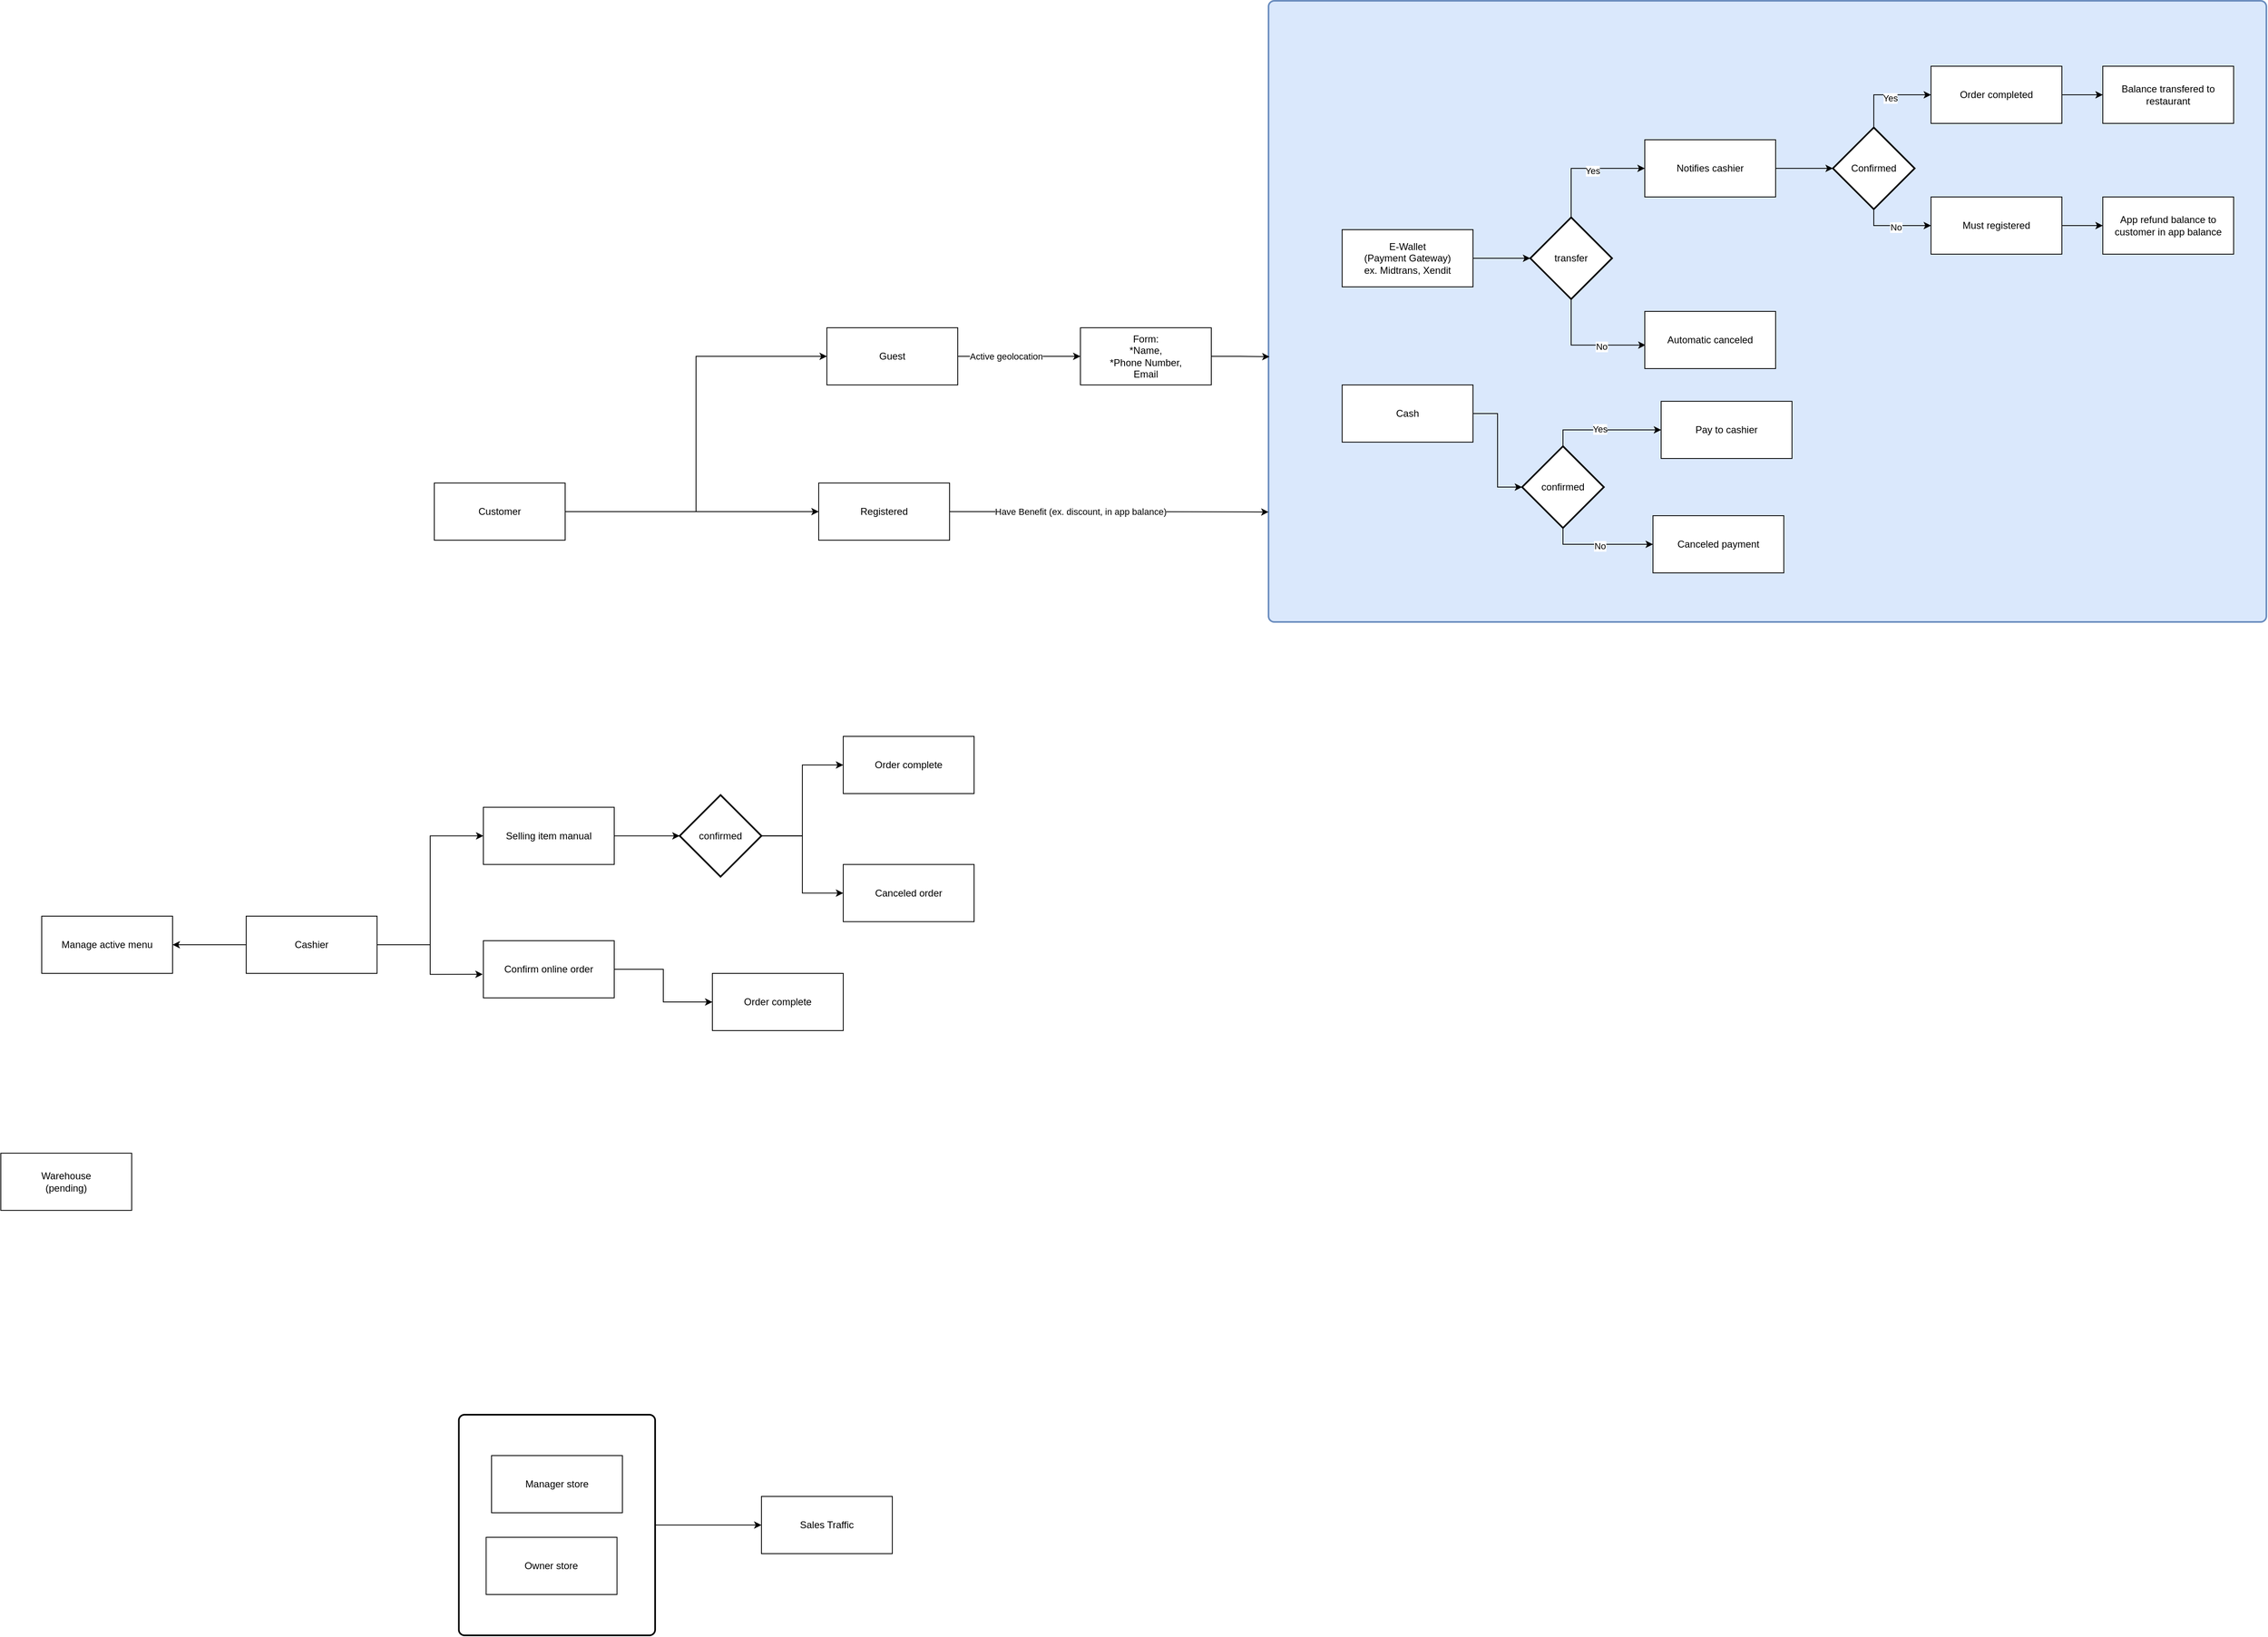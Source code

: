 <mxfile version="20.4.0" type="github">
  <diagram id="q4HkFLHKhj8HuZAKQ_11" name="Page-1">
    <mxGraphModel dx="3157" dy="2440" grid="1" gridSize="10" guides="1" tooltips="1" connect="1" arrows="1" fold="1" page="1" pageScale="1" pageWidth="850" pageHeight="1100" math="0" shadow="0">
      <root>
        <mxCell id="0" />
        <mxCell id="1" parent="0" />
        <mxCell id="ZNh89DqxGTs6rzTFxU9x-90" style="edgeStyle=orthogonalEdgeStyle;rounded=0;orthogonalLoop=1;jettySize=auto;html=1;exitX=1;exitY=0.5;exitDx=0;exitDy=0;" edge="1" parent="1" source="ZNh89DqxGTs6rzTFxU9x-87" target="ZNh89DqxGTs6rzTFxU9x-88">
          <mxGeometry relative="1" as="geometry" />
        </mxCell>
        <mxCell id="ZNh89DqxGTs6rzTFxU9x-87" value="" style="rounded=1;whiteSpace=wrap;html=1;absoluteArcSize=1;arcSize=14;strokeWidth=2;" vertex="1" parent="1">
          <mxGeometry x="-140" y="1190" width="240" height="270" as="geometry" />
        </mxCell>
        <mxCell id="ZNh89DqxGTs6rzTFxU9x-66" value="" style="rounded=1;whiteSpace=wrap;html=1;absoluteArcSize=1;arcSize=14;strokeWidth=2;fillColor=#dae8fc;strokeColor=#6c8ebf;" vertex="1" parent="1">
          <mxGeometry x="850" y="-540" width="1220" height="760" as="geometry" />
        </mxCell>
        <mxCell id="ZNh89DqxGTs6rzTFxU9x-9" style="edgeStyle=orthogonalEdgeStyle;rounded=0;orthogonalLoop=1;jettySize=auto;html=1;exitX=1;exitY=0.5;exitDx=0;exitDy=0;entryX=0;entryY=0.5;entryDx=0;entryDy=0;" edge="1" parent="1" source="ZNh89DqxGTs6rzTFxU9x-2" target="ZNh89DqxGTs6rzTFxU9x-7">
          <mxGeometry relative="1" as="geometry" />
        </mxCell>
        <mxCell id="ZNh89DqxGTs6rzTFxU9x-13" style="edgeStyle=orthogonalEdgeStyle;rounded=0;orthogonalLoop=1;jettySize=auto;html=1;exitX=1;exitY=0.5;exitDx=0;exitDy=0;entryX=0;entryY=0.5;entryDx=0;entryDy=0;" edge="1" parent="1" source="ZNh89DqxGTs6rzTFxU9x-2" target="ZNh89DqxGTs6rzTFxU9x-8">
          <mxGeometry relative="1" as="geometry" />
        </mxCell>
        <mxCell id="ZNh89DqxGTs6rzTFxU9x-2" value="Customer" style="rounded=0;whiteSpace=wrap;html=1;" vertex="1" parent="1">
          <mxGeometry x="-170" y="50" width="160" height="70" as="geometry" />
        </mxCell>
        <mxCell id="ZNh89DqxGTs6rzTFxU9x-82" style="edgeStyle=orthogonalEdgeStyle;rounded=0;orthogonalLoop=1;jettySize=auto;html=1;exitX=1;exitY=0.5;exitDx=0;exitDy=0;entryX=0;entryY=0.5;entryDx=0;entryDy=0;" edge="1" parent="1" source="ZNh89DqxGTs6rzTFxU9x-3" target="ZNh89DqxGTs6rzTFxU9x-73">
          <mxGeometry relative="1" as="geometry" />
        </mxCell>
        <mxCell id="ZNh89DqxGTs6rzTFxU9x-83" style="edgeStyle=orthogonalEdgeStyle;rounded=0;orthogonalLoop=1;jettySize=auto;html=1;exitX=1;exitY=0.5;exitDx=0;exitDy=0;entryX=-0.005;entryY=0.588;entryDx=0;entryDy=0;entryPerimeter=0;" edge="1" parent="1" source="ZNh89DqxGTs6rzTFxU9x-3" target="ZNh89DqxGTs6rzTFxU9x-74">
          <mxGeometry relative="1" as="geometry" />
        </mxCell>
        <mxCell id="ZNh89DqxGTs6rzTFxU9x-86" style="edgeStyle=orthogonalEdgeStyle;rounded=0;orthogonalLoop=1;jettySize=auto;html=1;exitX=0;exitY=0.5;exitDx=0;exitDy=0;entryX=1;entryY=0.5;entryDx=0;entryDy=0;" edge="1" parent="1" source="ZNh89DqxGTs6rzTFxU9x-3" target="ZNh89DqxGTs6rzTFxU9x-85">
          <mxGeometry relative="1" as="geometry" />
        </mxCell>
        <mxCell id="ZNh89DqxGTs6rzTFxU9x-3" value="Cashier" style="rounded=0;whiteSpace=wrap;html=1;" vertex="1" parent="1">
          <mxGeometry x="-400" y="580" width="160" height="70" as="geometry" />
        </mxCell>
        <mxCell id="ZNh89DqxGTs6rzTFxU9x-4" value="Owner store" style="rounded=0;whiteSpace=wrap;html=1;" vertex="1" parent="1">
          <mxGeometry x="-106.63" y="1340" width="160" height="70" as="geometry" />
        </mxCell>
        <mxCell id="ZNh89DqxGTs6rzTFxU9x-5" value="Manager store" style="rounded=0;whiteSpace=wrap;html=1;" vertex="1" parent="1">
          <mxGeometry x="-100" y="1240" width="160" height="70" as="geometry" />
        </mxCell>
        <mxCell id="ZNh89DqxGTs6rzTFxU9x-6" value="Warehouse&lt;br&gt;(pending)" style="rounded=0;whiteSpace=wrap;html=1;" vertex="1" parent="1">
          <mxGeometry x="-700" y="870" width="160" height="70" as="geometry" />
        </mxCell>
        <mxCell id="ZNh89DqxGTs6rzTFxU9x-16" style="edgeStyle=orthogonalEdgeStyle;rounded=0;orthogonalLoop=1;jettySize=auto;html=1;exitX=1;exitY=0.5;exitDx=0;exitDy=0;" edge="1" parent="1" source="ZNh89DqxGTs6rzTFxU9x-7" target="ZNh89DqxGTs6rzTFxU9x-14">
          <mxGeometry relative="1" as="geometry" />
        </mxCell>
        <mxCell id="ZNh89DqxGTs6rzTFxU9x-53" value="Active geolocation" style="edgeLabel;html=1;align=center;verticalAlign=middle;resizable=0;points=[];" vertex="1" connectable="0" parent="ZNh89DqxGTs6rzTFxU9x-16">
          <mxGeometry x="-0.216" relative="1" as="geometry">
            <mxPoint as="offset" />
          </mxGeometry>
        </mxCell>
        <mxCell id="ZNh89DqxGTs6rzTFxU9x-7" value="Guest" style="rounded=0;whiteSpace=wrap;html=1;" vertex="1" parent="1">
          <mxGeometry x="310" y="-140" width="160" height="70" as="geometry" />
        </mxCell>
        <mxCell id="ZNh89DqxGTs6rzTFxU9x-70" style="edgeStyle=orthogonalEdgeStyle;rounded=0;orthogonalLoop=1;jettySize=auto;html=1;exitX=1;exitY=0.5;exitDx=0;exitDy=0;entryX=0;entryY=0.823;entryDx=0;entryDy=0;entryPerimeter=0;" edge="1" parent="1" source="ZNh89DqxGTs6rzTFxU9x-8" target="ZNh89DqxGTs6rzTFxU9x-66">
          <mxGeometry relative="1" as="geometry" />
        </mxCell>
        <mxCell id="ZNh89DqxGTs6rzTFxU9x-71" value="Have Benefit (ex. discount, in app balance)" style="edgeLabel;html=1;align=center;verticalAlign=middle;resizable=0;points=[];" vertex="1" connectable="0" parent="ZNh89DqxGTs6rzTFxU9x-70">
          <mxGeometry x="-0.183" relative="1" as="geometry">
            <mxPoint as="offset" />
          </mxGeometry>
        </mxCell>
        <mxCell id="ZNh89DqxGTs6rzTFxU9x-8" value="Registered" style="rounded=0;whiteSpace=wrap;html=1;" vertex="1" parent="1">
          <mxGeometry x="300" y="50" width="160" height="70" as="geometry" />
        </mxCell>
        <mxCell id="ZNh89DqxGTs6rzTFxU9x-41" style="edgeStyle=orthogonalEdgeStyle;rounded=0;orthogonalLoop=1;jettySize=auto;html=1;exitX=1;exitY=0.5;exitDx=0;exitDy=0;entryX=0;entryY=0.5;entryDx=0;entryDy=0;entryPerimeter=0;" edge="1" parent="1" source="ZNh89DqxGTs6rzTFxU9x-11" target="ZNh89DqxGTs6rzTFxU9x-37">
          <mxGeometry relative="1" as="geometry" />
        </mxCell>
        <mxCell id="ZNh89DqxGTs6rzTFxU9x-11" value="Cash" style="rounded=0;whiteSpace=wrap;html=1;" vertex="1" parent="1">
          <mxGeometry x="940" y="-70" width="160" height="70" as="geometry" />
        </mxCell>
        <mxCell id="ZNh89DqxGTs6rzTFxU9x-51" style="edgeStyle=orthogonalEdgeStyle;rounded=0;orthogonalLoop=1;jettySize=auto;html=1;exitX=1;exitY=0.5;exitDx=0;exitDy=0;" edge="1" parent="1" source="ZNh89DqxGTs6rzTFxU9x-12" target="ZNh89DqxGTs6rzTFxU9x-47">
          <mxGeometry relative="1" as="geometry" />
        </mxCell>
        <mxCell id="ZNh89DqxGTs6rzTFxU9x-12" value="&lt;div&gt;E-Wallet&lt;br&gt;(Payment Gateway)&lt;/div&gt;&lt;div&gt;ex. Midtrans, Xendit&lt;br&gt;&lt;/div&gt;" style="rounded=0;whiteSpace=wrap;html=1;" vertex="1" parent="1">
          <mxGeometry x="940" y="-260" width="160" height="70" as="geometry" />
        </mxCell>
        <mxCell id="ZNh89DqxGTs6rzTFxU9x-67" style="edgeStyle=orthogonalEdgeStyle;rounded=0;orthogonalLoop=1;jettySize=auto;html=1;exitX=1;exitY=0.5;exitDx=0;exitDy=0;entryX=0.001;entryY=0.573;entryDx=0;entryDy=0;entryPerimeter=0;" edge="1" parent="1" source="ZNh89DqxGTs6rzTFxU9x-14" target="ZNh89DqxGTs6rzTFxU9x-66">
          <mxGeometry relative="1" as="geometry" />
        </mxCell>
        <mxCell id="ZNh89DqxGTs6rzTFxU9x-14" value="Form:&lt;br&gt;*Name,&lt;br&gt;&lt;div&gt;*Phone Number,&lt;/div&gt;&lt;div&gt;Email&lt;br&gt;&lt;/div&gt;" style="rounded=0;whiteSpace=wrap;html=1;" vertex="1" parent="1">
          <mxGeometry x="620" y="-140" width="160" height="70" as="geometry" />
        </mxCell>
        <mxCell id="ZNh89DqxGTs6rzTFxU9x-63" style="edgeStyle=orthogonalEdgeStyle;rounded=0;orthogonalLoop=1;jettySize=auto;html=1;exitX=1;exitY=0.5;exitDx=0;exitDy=0;" edge="1" parent="1" source="ZNh89DqxGTs6rzTFxU9x-19" target="ZNh89DqxGTs6rzTFxU9x-45">
          <mxGeometry relative="1" as="geometry" />
        </mxCell>
        <mxCell id="ZNh89DqxGTs6rzTFxU9x-19" value="Order completed " style="rounded=0;whiteSpace=wrap;html=1;" vertex="1" parent="1">
          <mxGeometry x="1660" y="-460" width="160" height="70" as="geometry" />
        </mxCell>
        <mxCell id="ZNh89DqxGTs6rzTFxU9x-20" value="Pay to cashier" style="rounded=0;whiteSpace=wrap;html=1;" vertex="1" parent="1">
          <mxGeometry x="1330" y="-50" width="160" height="70" as="geometry" />
        </mxCell>
        <mxCell id="ZNh89DqxGTs6rzTFxU9x-26" value="Canceled payment" style="rounded=0;whiteSpace=wrap;html=1;" vertex="1" parent="1">
          <mxGeometry x="1320" y="90" width="160" height="70" as="geometry" />
        </mxCell>
        <mxCell id="ZNh89DqxGTs6rzTFxU9x-39" style="edgeStyle=orthogonalEdgeStyle;rounded=0;orthogonalLoop=1;jettySize=auto;html=1;exitX=0.5;exitY=0;exitDx=0;exitDy=0;exitPerimeter=0;entryX=0;entryY=0.5;entryDx=0;entryDy=0;" edge="1" parent="1" source="ZNh89DqxGTs6rzTFxU9x-37" target="ZNh89DqxGTs6rzTFxU9x-20">
          <mxGeometry relative="1" as="geometry" />
        </mxCell>
        <mxCell id="ZNh89DqxGTs6rzTFxU9x-43" value="Yes" style="edgeLabel;html=1;align=center;verticalAlign=middle;resizable=0;points=[];" vertex="1" connectable="0" parent="ZNh89DqxGTs6rzTFxU9x-39">
          <mxGeometry x="-0.081" y="1" relative="1" as="geometry">
            <mxPoint as="offset" />
          </mxGeometry>
        </mxCell>
        <mxCell id="ZNh89DqxGTs6rzTFxU9x-40" style="edgeStyle=orthogonalEdgeStyle;rounded=0;orthogonalLoop=1;jettySize=auto;html=1;exitX=0.5;exitY=1;exitDx=0;exitDy=0;exitPerimeter=0;" edge="1" parent="1" source="ZNh89DqxGTs6rzTFxU9x-37" target="ZNh89DqxGTs6rzTFxU9x-26">
          <mxGeometry relative="1" as="geometry" />
        </mxCell>
        <mxCell id="ZNh89DqxGTs6rzTFxU9x-44" value="No" style="edgeLabel;html=1;align=center;verticalAlign=middle;resizable=0;points=[];" vertex="1" connectable="0" parent="ZNh89DqxGTs6rzTFxU9x-40">
          <mxGeometry x="-0.01" y="-2" relative="1" as="geometry">
            <mxPoint as="offset" />
          </mxGeometry>
        </mxCell>
        <mxCell id="ZNh89DqxGTs6rzTFxU9x-37" value="confirmed" style="strokeWidth=2;html=1;shape=mxgraph.flowchart.decision;whiteSpace=wrap;" vertex="1" parent="1">
          <mxGeometry x="1160" y="5" width="100" height="100" as="geometry" />
        </mxCell>
        <mxCell id="ZNh89DqxGTs6rzTFxU9x-45" value="Balance transfered to restaurant" style="rounded=0;whiteSpace=wrap;html=1;" vertex="1" parent="1">
          <mxGeometry x="1870" y="-460" width="160" height="70" as="geometry" />
        </mxCell>
        <mxCell id="ZNh89DqxGTs6rzTFxU9x-49" style="edgeStyle=orthogonalEdgeStyle;rounded=0;orthogonalLoop=1;jettySize=auto;html=1;exitX=0.5;exitY=1;exitDx=0;exitDy=0;exitPerimeter=0;entryX=0.006;entryY=0.589;entryDx=0;entryDy=0;entryPerimeter=0;" edge="1" parent="1" source="ZNh89DqxGTs6rzTFxU9x-47" target="ZNh89DqxGTs6rzTFxU9x-48">
          <mxGeometry relative="1" as="geometry" />
        </mxCell>
        <mxCell id="ZNh89DqxGTs6rzTFxU9x-50" value="No" style="edgeLabel;html=1;align=center;verticalAlign=middle;resizable=0;points=[];" vertex="1" connectable="0" parent="ZNh89DqxGTs6rzTFxU9x-49">
          <mxGeometry x="0.259" y="-2" relative="1" as="geometry">
            <mxPoint as="offset" />
          </mxGeometry>
        </mxCell>
        <mxCell id="ZNh89DqxGTs6rzTFxU9x-54" style="edgeStyle=orthogonalEdgeStyle;rounded=0;orthogonalLoop=1;jettySize=auto;html=1;exitX=0.5;exitY=0;exitDx=0;exitDy=0;exitPerimeter=0;entryX=0;entryY=0.5;entryDx=0;entryDy=0;" edge="1" parent="1" source="ZNh89DqxGTs6rzTFxU9x-47" target="ZNh89DqxGTs6rzTFxU9x-52">
          <mxGeometry relative="1" as="geometry" />
        </mxCell>
        <mxCell id="ZNh89DqxGTs6rzTFxU9x-55" value="Yes" style="edgeLabel;html=1;align=center;verticalAlign=middle;resizable=0;points=[];" vertex="1" connectable="0" parent="ZNh89DqxGTs6rzTFxU9x-54">
          <mxGeometry x="0.144" y="-3" relative="1" as="geometry">
            <mxPoint as="offset" />
          </mxGeometry>
        </mxCell>
        <mxCell id="ZNh89DqxGTs6rzTFxU9x-47" value="transfer" style="strokeWidth=2;html=1;shape=mxgraph.flowchart.decision;whiteSpace=wrap;" vertex="1" parent="1">
          <mxGeometry x="1170" y="-275" width="100" height="100" as="geometry" />
        </mxCell>
        <mxCell id="ZNh89DqxGTs6rzTFxU9x-48" value="Automatic canceled" style="rounded=0;whiteSpace=wrap;html=1;" vertex="1" parent="1">
          <mxGeometry x="1310" y="-160" width="160" height="70" as="geometry" />
        </mxCell>
        <mxCell id="ZNh89DqxGTs6rzTFxU9x-57" style="edgeStyle=orthogonalEdgeStyle;rounded=0;orthogonalLoop=1;jettySize=auto;html=1;exitX=1;exitY=0.5;exitDx=0;exitDy=0;entryX=0;entryY=0.5;entryDx=0;entryDy=0;entryPerimeter=0;" edge="1" parent="1" source="ZNh89DqxGTs6rzTFxU9x-52" target="ZNh89DqxGTs6rzTFxU9x-56">
          <mxGeometry relative="1" as="geometry" />
        </mxCell>
        <mxCell id="ZNh89DqxGTs6rzTFxU9x-52" value="Notifies cashier" style="rounded=0;whiteSpace=wrap;html=1;" vertex="1" parent="1">
          <mxGeometry x="1310" y="-370" width="160" height="70" as="geometry" />
        </mxCell>
        <mxCell id="ZNh89DqxGTs6rzTFxU9x-59" style="edgeStyle=orthogonalEdgeStyle;rounded=0;orthogonalLoop=1;jettySize=auto;html=1;exitX=0.5;exitY=1;exitDx=0;exitDy=0;exitPerimeter=0;entryX=0;entryY=0.5;entryDx=0;entryDy=0;" edge="1" parent="1" source="ZNh89DqxGTs6rzTFxU9x-56" target="ZNh89DqxGTs6rzTFxU9x-58">
          <mxGeometry relative="1" as="geometry" />
        </mxCell>
        <mxCell id="ZNh89DqxGTs6rzTFxU9x-62" value="No" style="edgeLabel;html=1;align=center;verticalAlign=middle;resizable=0;points=[];" vertex="1" connectable="0" parent="ZNh89DqxGTs6rzTFxU9x-59">
          <mxGeometry x="0.048" y="-2" relative="1" as="geometry">
            <mxPoint as="offset" />
          </mxGeometry>
        </mxCell>
        <mxCell id="ZNh89DqxGTs6rzTFxU9x-60" style="edgeStyle=orthogonalEdgeStyle;rounded=0;orthogonalLoop=1;jettySize=auto;html=1;exitX=0.5;exitY=0;exitDx=0;exitDy=0;exitPerimeter=0;entryX=0;entryY=0.5;entryDx=0;entryDy=0;" edge="1" parent="1" source="ZNh89DqxGTs6rzTFxU9x-56" target="ZNh89DqxGTs6rzTFxU9x-19">
          <mxGeometry relative="1" as="geometry" />
        </mxCell>
        <mxCell id="ZNh89DqxGTs6rzTFxU9x-61" value="Yes" style="edgeLabel;html=1;align=center;verticalAlign=middle;resizable=0;points=[];" vertex="1" connectable="0" parent="ZNh89DqxGTs6rzTFxU9x-60">
          <mxGeometry x="0.091" y="-4" relative="1" as="geometry">
            <mxPoint as="offset" />
          </mxGeometry>
        </mxCell>
        <mxCell id="ZNh89DqxGTs6rzTFxU9x-56" value="Confirmed" style="strokeWidth=2;html=1;shape=mxgraph.flowchart.decision;whiteSpace=wrap;" vertex="1" parent="1">
          <mxGeometry x="1540" y="-385" width="100" height="100" as="geometry" />
        </mxCell>
        <mxCell id="ZNh89DqxGTs6rzTFxU9x-69" style="edgeStyle=orthogonalEdgeStyle;rounded=0;orthogonalLoop=1;jettySize=auto;html=1;exitX=1;exitY=0.5;exitDx=0;exitDy=0;entryX=0;entryY=0.5;entryDx=0;entryDy=0;" edge="1" parent="1" source="ZNh89DqxGTs6rzTFxU9x-58" target="ZNh89DqxGTs6rzTFxU9x-68">
          <mxGeometry relative="1" as="geometry" />
        </mxCell>
        <mxCell id="ZNh89DqxGTs6rzTFxU9x-58" value="Must registered" style="rounded=0;whiteSpace=wrap;html=1;" vertex="1" parent="1">
          <mxGeometry x="1660" y="-300" width="160" height="70" as="geometry" />
        </mxCell>
        <mxCell id="ZNh89DqxGTs6rzTFxU9x-68" value="App refund balance to customer in app balance" style="rounded=0;whiteSpace=wrap;html=1;" vertex="1" parent="1">
          <mxGeometry x="1870" y="-300" width="160" height="70" as="geometry" />
        </mxCell>
        <mxCell id="ZNh89DqxGTs6rzTFxU9x-79" style="edgeStyle=orthogonalEdgeStyle;rounded=0;orthogonalLoop=1;jettySize=auto;html=1;exitX=1;exitY=0.5;exitDx=0;exitDy=0;" edge="1" parent="1" source="ZNh89DqxGTs6rzTFxU9x-73" target="ZNh89DqxGTs6rzTFxU9x-78">
          <mxGeometry relative="1" as="geometry" />
        </mxCell>
        <mxCell id="ZNh89DqxGTs6rzTFxU9x-73" value="Selling item manual" style="rounded=0;whiteSpace=wrap;html=1;" vertex="1" parent="1">
          <mxGeometry x="-110" y="446.75" width="160" height="70" as="geometry" />
        </mxCell>
        <mxCell id="ZNh89DqxGTs6rzTFxU9x-84" style="edgeStyle=orthogonalEdgeStyle;rounded=0;orthogonalLoop=1;jettySize=auto;html=1;exitX=1;exitY=0.5;exitDx=0;exitDy=0;entryX=0;entryY=0.5;entryDx=0;entryDy=0;" edge="1" parent="1" source="ZNh89DqxGTs6rzTFxU9x-74" target="ZNh89DqxGTs6rzTFxU9x-77">
          <mxGeometry relative="1" as="geometry" />
        </mxCell>
        <mxCell id="ZNh89DqxGTs6rzTFxU9x-74" value="Confirm online order" style="rounded=0;whiteSpace=wrap;html=1;" vertex="1" parent="1">
          <mxGeometry x="-110" y="610" width="160" height="70" as="geometry" />
        </mxCell>
        <mxCell id="ZNh89DqxGTs6rzTFxU9x-75" value="Order complete" style="rounded=0;whiteSpace=wrap;html=1;" vertex="1" parent="1">
          <mxGeometry x="330" y="360" width="160" height="70" as="geometry" />
        </mxCell>
        <mxCell id="ZNh89DqxGTs6rzTFxU9x-76" value="Canceled order" style="rounded=0;whiteSpace=wrap;html=1;" vertex="1" parent="1">
          <mxGeometry x="330" y="516.75" width="160" height="70" as="geometry" />
        </mxCell>
        <mxCell id="ZNh89DqxGTs6rzTFxU9x-77" value="Order complete" style="rounded=0;whiteSpace=wrap;html=1;" vertex="1" parent="1">
          <mxGeometry x="170" y="650" width="160" height="70" as="geometry" />
        </mxCell>
        <mxCell id="ZNh89DqxGTs6rzTFxU9x-80" style="edgeStyle=orthogonalEdgeStyle;rounded=0;orthogonalLoop=1;jettySize=auto;html=1;exitX=1;exitY=0.5;exitDx=0;exitDy=0;exitPerimeter=0;entryX=0;entryY=0.5;entryDx=0;entryDy=0;" edge="1" parent="1" source="ZNh89DqxGTs6rzTFxU9x-78" target="ZNh89DqxGTs6rzTFxU9x-75">
          <mxGeometry relative="1" as="geometry" />
        </mxCell>
        <mxCell id="ZNh89DqxGTs6rzTFxU9x-81" style="edgeStyle=orthogonalEdgeStyle;rounded=0;orthogonalLoop=1;jettySize=auto;html=1;exitX=1;exitY=0.5;exitDx=0;exitDy=0;exitPerimeter=0;entryX=0;entryY=0.5;entryDx=0;entryDy=0;" edge="1" parent="1" source="ZNh89DqxGTs6rzTFxU9x-78" target="ZNh89DqxGTs6rzTFxU9x-76">
          <mxGeometry relative="1" as="geometry" />
        </mxCell>
        <mxCell id="ZNh89DqxGTs6rzTFxU9x-78" value="confirmed" style="strokeWidth=2;html=1;shape=mxgraph.flowchart.decision;whiteSpace=wrap;" vertex="1" parent="1">
          <mxGeometry x="130" y="431.75" width="100" height="100" as="geometry" />
        </mxCell>
        <mxCell id="ZNh89DqxGTs6rzTFxU9x-85" value="Manage active menu" style="rounded=0;whiteSpace=wrap;html=1;" vertex="1" parent="1">
          <mxGeometry x="-650" y="580" width="160" height="70" as="geometry" />
        </mxCell>
        <mxCell id="ZNh89DqxGTs6rzTFxU9x-88" value="Sales Traffic" style="rounded=0;whiteSpace=wrap;html=1;" vertex="1" parent="1">
          <mxGeometry x="230" y="1290" width="160" height="70" as="geometry" />
        </mxCell>
      </root>
    </mxGraphModel>
  </diagram>
</mxfile>
